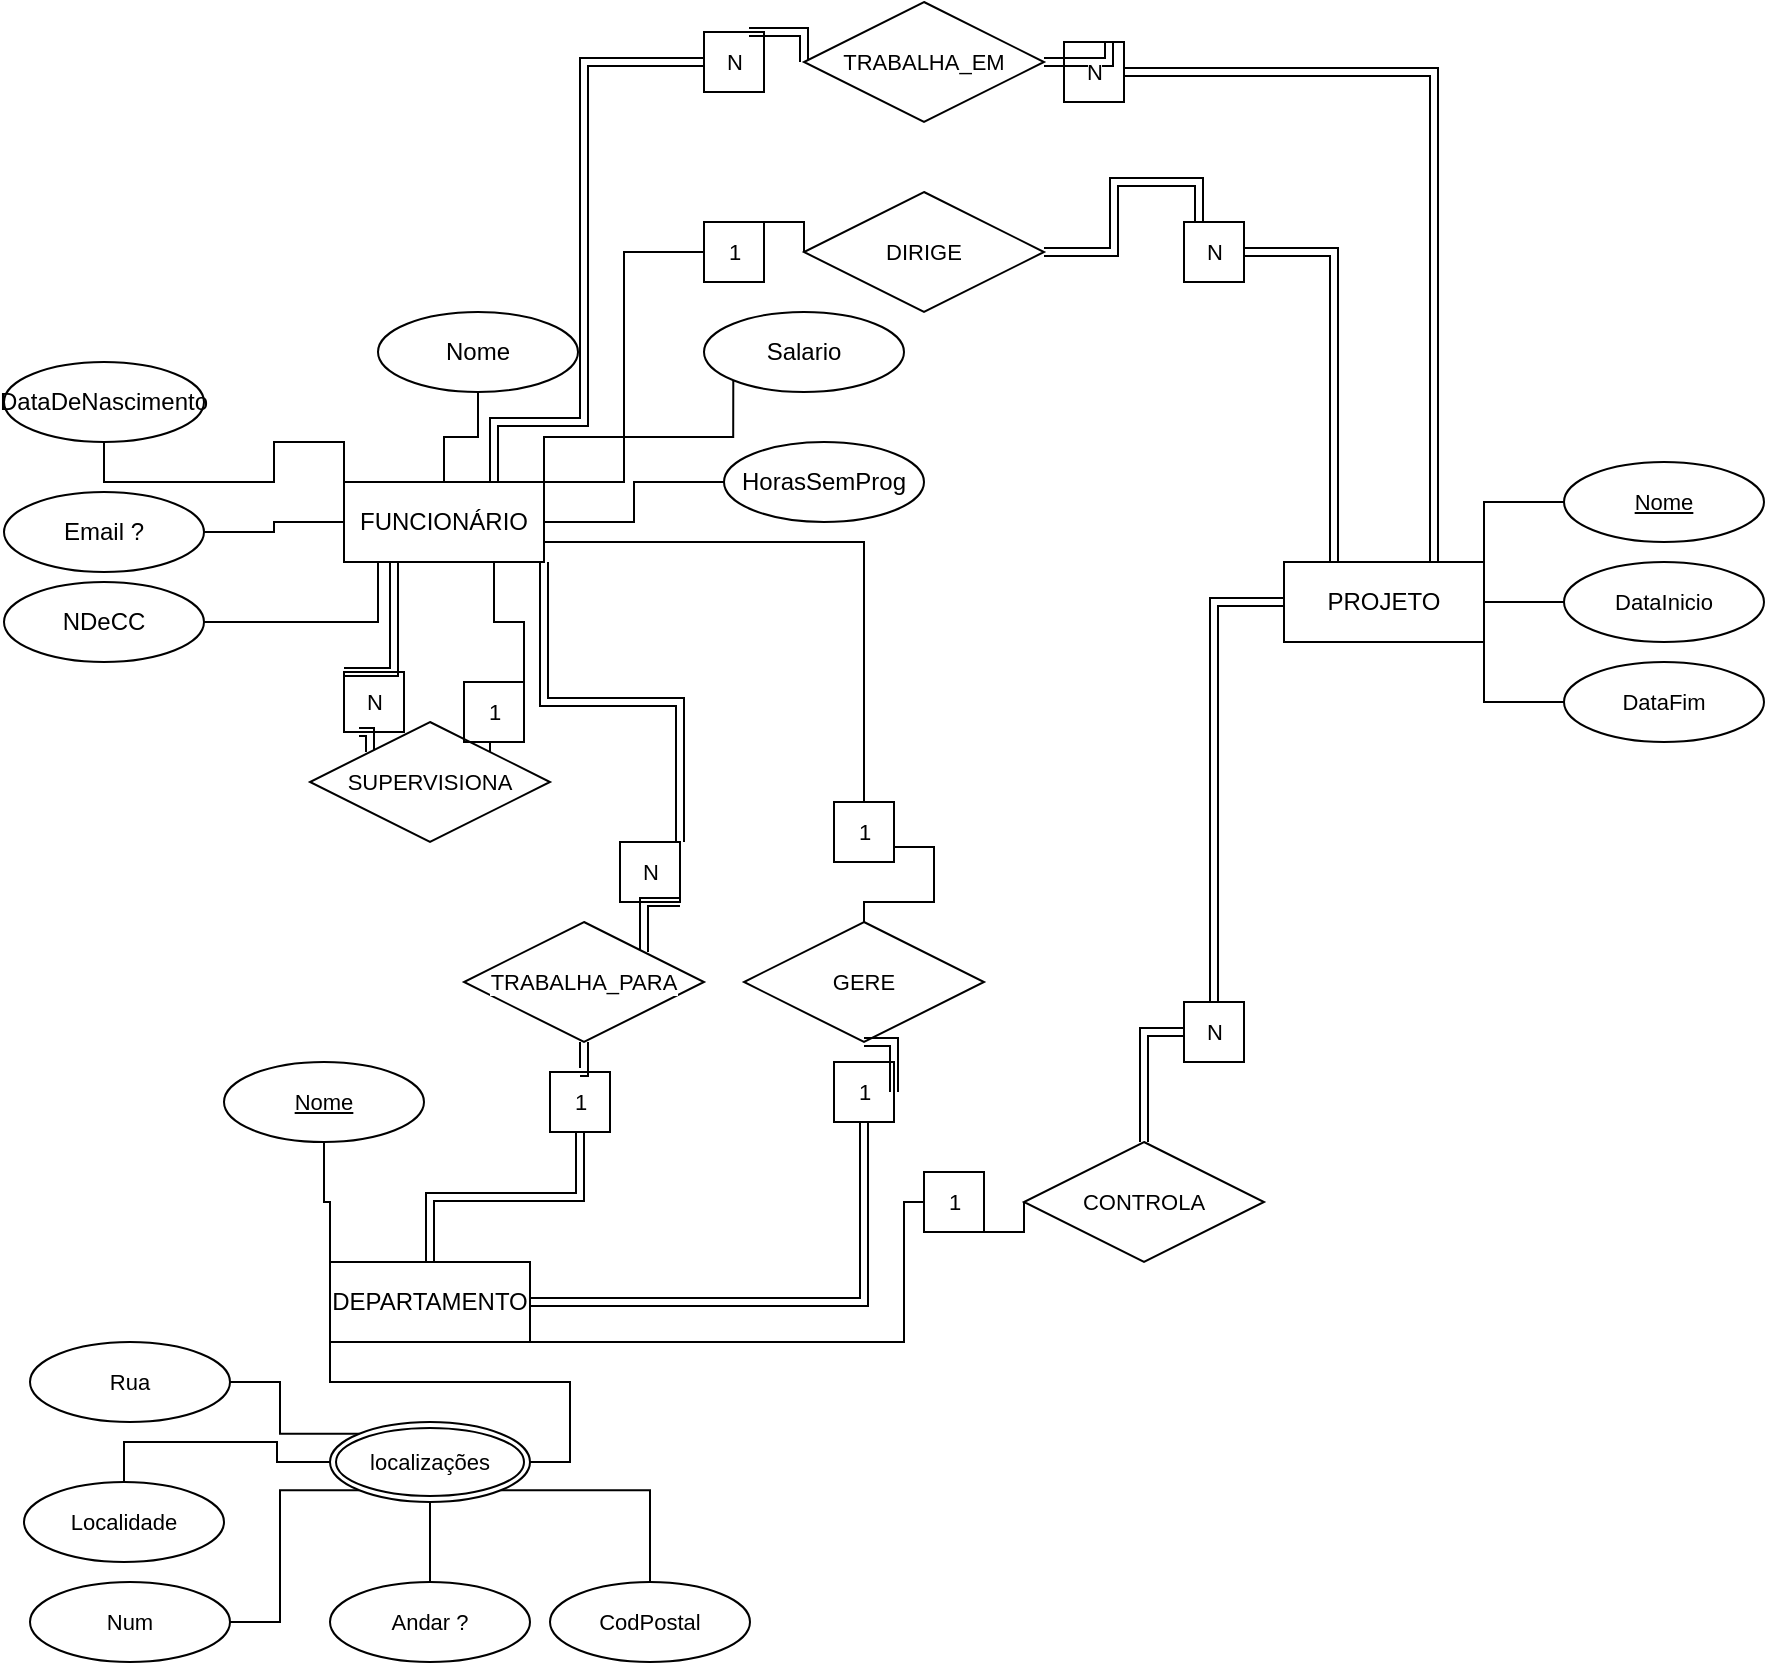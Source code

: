 <mxfile version="28.2.3">
  <diagram name="Página-1" id="4Aony1vFtUEJ5NVZptp8">
    <mxGraphModel dx="2013" dy="1872" grid="1" gridSize="10" guides="1" tooltips="1" connect="1" arrows="1" fold="1" page="1" pageScale="1" pageWidth="827" pageHeight="1169" math="0" shadow="0">
      <root>
        <mxCell id="0" />
        <mxCell id="1" parent="0" />
        <mxCell id="Tm68IXBXo0wMLcD9ASqz-12" style="edgeStyle=orthogonalEdgeStyle;rounded=0;orthogonalLoop=1;jettySize=auto;html=1;exitX=0;exitY=1;exitDx=0;exitDy=0;entryX=1;entryY=0.5;entryDx=0;entryDy=0;endArrow=none;endFill=0;" parent="1" source="Tm68IXBXo0wMLcD9ASqz-1" target="Tm68IXBXo0wMLcD9ASqz-4" edge="1">
          <mxGeometry relative="1" as="geometry">
            <Array as="points">
              <mxPoint x="-363" y="-150" />
            </Array>
          </mxGeometry>
        </mxCell>
        <mxCell id="Tm68IXBXo0wMLcD9ASqz-13" style="edgeStyle=orthogonalEdgeStyle;rounded=0;orthogonalLoop=1;jettySize=auto;html=1;exitX=0;exitY=0.5;exitDx=0;exitDy=0;entryX=1;entryY=0.5;entryDx=0;entryDy=0;endArrow=none;endFill=0;" parent="1" source="Tm68IXBXo0wMLcD9ASqz-1" target="Tm68IXBXo0wMLcD9ASqz-5" edge="1">
          <mxGeometry relative="1" as="geometry" />
        </mxCell>
        <mxCell id="Tm68IXBXo0wMLcD9ASqz-14" style="edgeStyle=orthogonalEdgeStyle;rounded=0;orthogonalLoop=1;jettySize=auto;html=1;exitX=0;exitY=0;exitDx=0;exitDy=0;entryX=0.5;entryY=1;entryDx=0;entryDy=0;endArrow=none;endFill=0;" parent="1" source="Tm68IXBXo0wMLcD9ASqz-1" target="Tm68IXBXo0wMLcD9ASqz-7" edge="1">
          <mxGeometry relative="1" as="geometry" />
        </mxCell>
        <mxCell id="Tm68IXBXo0wMLcD9ASqz-15" style="edgeStyle=orthogonalEdgeStyle;rounded=0;orthogonalLoop=1;jettySize=auto;html=1;exitX=0.5;exitY=0;exitDx=0;exitDy=0;entryX=0.5;entryY=1;entryDx=0;entryDy=0;endArrow=none;endFill=0;" parent="1" source="Tm68IXBXo0wMLcD9ASqz-1" target="Tm68IXBXo0wMLcD9ASqz-6" edge="1">
          <mxGeometry relative="1" as="geometry" />
        </mxCell>
        <mxCell id="Tm68IXBXo0wMLcD9ASqz-16" style="edgeStyle=orthogonalEdgeStyle;rounded=0;orthogonalLoop=1;jettySize=auto;html=1;exitX=1;exitY=0;exitDx=0;exitDy=0;entryX=0;entryY=1;entryDx=0;entryDy=0;endArrow=none;endFill=0;" parent="1" source="Tm68IXBXo0wMLcD9ASqz-1" target="Tm68IXBXo0wMLcD9ASqz-8" edge="1">
          <mxGeometry relative="1" as="geometry" />
        </mxCell>
        <mxCell id="Tm68IXBXo0wMLcD9ASqz-67" style="edgeStyle=orthogonalEdgeStyle;shape=connector;rounded=0;orthogonalLoop=1;jettySize=auto;html=1;exitX=0.75;exitY=1;exitDx=0;exitDy=0;entryX=1;entryY=0;entryDx=0;entryDy=0;strokeColor=default;align=center;verticalAlign=middle;fontFamily=Helvetica;fontSize=11;fontColor=default;labelBackgroundColor=default;endArrow=none;endFill=0;" parent="1" source="Tm68IXBXo0wMLcD9ASqz-84" target="Tm68IXBXo0wMLcD9ASqz-65" edge="1">
          <mxGeometry relative="1" as="geometry" />
        </mxCell>
        <mxCell id="Tm68IXBXo0wMLcD9ASqz-70" style="edgeStyle=orthogonalEdgeStyle;shape=link;rounded=0;orthogonalLoop=1;jettySize=auto;html=1;exitX=0.25;exitY=1;exitDx=0;exitDy=0;entryX=0;entryY=0;entryDx=0;entryDy=0;strokeColor=default;align=center;verticalAlign=middle;fontFamily=Helvetica;fontSize=11;fontColor=default;labelBackgroundColor=default;endArrow=none;endFill=0;" parent="1" source="Tm68IXBXo0wMLcD9ASqz-83" target="Tm68IXBXo0wMLcD9ASqz-65" edge="1">
          <mxGeometry relative="1" as="geometry" />
        </mxCell>
        <mxCell id="Tm68IXBXo0wMLcD9ASqz-72" style="edgeStyle=orthogonalEdgeStyle;shape=link;rounded=0;orthogonalLoop=1;jettySize=auto;html=1;exitX=1;exitY=1;exitDx=0;exitDy=0;entryX=1;entryY=0;entryDx=0;entryDy=0;strokeColor=default;align=center;verticalAlign=middle;fontFamily=Helvetica;fontSize=11;fontColor=default;labelBackgroundColor=default;endArrow=none;endFill=0;" parent="1" source="i7obDoPKxP2swXrJQPVg-1" target="Tm68IXBXo0wMLcD9ASqz-71" edge="1">
          <mxGeometry relative="1" as="geometry" />
        </mxCell>
        <mxCell id="Tm68IXBXo0wMLcD9ASqz-75" style="edgeStyle=orthogonalEdgeStyle;rounded=0;orthogonalLoop=1;jettySize=auto;html=1;exitX=1;exitY=0.75;exitDx=0;exitDy=0;entryX=0.5;entryY=0;entryDx=0;entryDy=0;strokeColor=default;align=center;verticalAlign=middle;fontFamily=Helvetica;fontSize=11;fontColor=default;labelBackgroundColor=default;endArrow=none;endFill=0;" parent="1" source="i7obDoPKxP2swXrJQPVg-3" target="Tm68IXBXo0wMLcD9ASqz-74" edge="1">
          <mxGeometry relative="1" as="geometry" />
        </mxCell>
        <mxCell id="i7obDoPKxP2swXrJQPVg-15" style="edgeStyle=orthogonalEdgeStyle;rounded=0;orthogonalLoop=1;jettySize=auto;html=1;exitX=0.75;exitY=0;exitDx=0;exitDy=0;entryX=0;entryY=0.5;entryDx=0;entryDy=0;endArrow=none;endFill=0;" edge="1" parent="1" source="i7obDoPKxP2swXrJQPVg-17" target="Tm68IXBXo0wMLcD9ASqz-78">
          <mxGeometry relative="1" as="geometry">
            <Array as="points" />
          </mxGeometry>
        </mxCell>
        <mxCell id="i7obDoPKxP2swXrJQPVg-22" style="edgeStyle=orthogonalEdgeStyle;shape=link;rounded=0;orthogonalLoop=1;jettySize=auto;html=1;exitX=0.75;exitY=0;exitDx=0;exitDy=0;entryX=0;entryY=0.5;entryDx=0;entryDy=0;strokeColor=default;align=center;verticalAlign=middle;fontFamily=Helvetica;fontSize=11;fontColor=default;labelBackgroundColor=default;endArrow=none;endFill=0;" edge="1" parent="1" source="i7obDoPKxP2swXrJQPVg-24" target="i7obDoPKxP2swXrJQPVg-21">
          <mxGeometry relative="1" as="geometry">
            <Array as="points">
              <mxPoint x="-150" y="-445" />
            </Array>
          </mxGeometry>
        </mxCell>
        <mxCell id="Tm68IXBXo0wMLcD9ASqz-1" value="FUNCIONÁRIO" style="whiteSpace=wrap;html=1;align=center;" parent="1" vertex="1">
          <mxGeometry x="-380" y="-220" width="100" height="40" as="geometry" />
        </mxCell>
        <mxCell id="Tm68IXBXo0wMLcD9ASqz-20" style="edgeStyle=orthogonalEdgeStyle;shape=connector;rounded=0;orthogonalLoop=1;jettySize=auto;html=1;exitX=0;exitY=0;exitDx=0;exitDy=0;entryX=0.5;entryY=1;entryDx=0;entryDy=0;strokeColor=default;align=center;verticalAlign=middle;fontFamily=Helvetica;fontSize=11;fontColor=default;labelBackgroundColor=default;endArrow=none;endFill=0;" parent="1" source="Tm68IXBXo0wMLcD9ASqz-2" target="Tm68IXBXo0wMLcD9ASqz-18" edge="1">
          <mxGeometry relative="1" as="geometry" />
        </mxCell>
        <mxCell id="Tm68IXBXo0wMLcD9ASqz-21" style="edgeStyle=orthogonalEdgeStyle;shape=connector;rounded=0;orthogonalLoop=1;jettySize=auto;html=1;exitX=0;exitY=1;exitDx=0;exitDy=0;entryX=1;entryY=0.5;entryDx=0;entryDy=0;strokeColor=default;align=center;verticalAlign=middle;fontFamily=Helvetica;fontSize=11;fontColor=default;labelBackgroundColor=default;endArrow=none;endFill=0;" parent="1" source="Tm68IXBXo0wMLcD9ASqz-2" target="Tm68IXBXo0wMLcD9ASqz-19" edge="1">
          <mxGeometry relative="1" as="geometry" />
        </mxCell>
        <mxCell id="Tm68IXBXo0wMLcD9ASqz-73" style="edgeStyle=orthogonalEdgeStyle;shape=link;rounded=0;orthogonalLoop=1;jettySize=auto;html=1;exitX=0.5;exitY=0;exitDx=0;exitDy=0;entryX=0.5;entryY=1;entryDx=0;entryDy=0;strokeColor=default;align=center;verticalAlign=middle;fontFamily=Helvetica;fontSize=11;fontColor=default;labelBackgroundColor=default;endArrow=none;endFill=0;" parent="1" source="i7obDoPKxP2swXrJQPVg-2" target="Tm68IXBXo0wMLcD9ASqz-71" edge="1">
          <mxGeometry relative="1" as="geometry" />
        </mxCell>
        <mxCell id="Tm68IXBXo0wMLcD9ASqz-80" style="edgeStyle=orthogonalEdgeStyle;shape=connector;rounded=0;orthogonalLoop=1;jettySize=auto;html=1;exitX=1;exitY=1;exitDx=0;exitDy=0;entryX=0;entryY=0.5;entryDx=0;entryDy=0;strokeColor=default;align=center;verticalAlign=middle;fontFamily=Helvetica;fontSize=11;fontColor=default;labelBackgroundColor=default;endArrow=none;endFill=0;" parent="1" source="i7obDoPKxP2swXrJQPVg-5" target="Tm68IXBXo0wMLcD9ASqz-77" edge="1">
          <mxGeometry relative="1" as="geometry">
            <Array as="points" />
          </mxGeometry>
        </mxCell>
        <mxCell id="Tm68IXBXo0wMLcD9ASqz-2" value="DEPARTAMENTO" style="whiteSpace=wrap;html=1;align=center;" parent="1" vertex="1">
          <mxGeometry x="-387" y="170" width="100" height="40" as="geometry" />
        </mxCell>
        <mxCell id="Tm68IXBXo0wMLcD9ASqz-25" style="edgeStyle=orthogonalEdgeStyle;shape=connector;rounded=0;orthogonalLoop=1;jettySize=auto;html=1;exitX=1;exitY=0.5;exitDx=0;exitDy=0;entryX=0;entryY=0.5;entryDx=0;entryDy=0;strokeColor=default;align=center;verticalAlign=middle;fontFamily=Helvetica;fontSize=11;fontColor=default;labelBackgroundColor=default;endArrow=none;endFill=0;" parent="1" source="Tm68IXBXo0wMLcD9ASqz-3" target="Tm68IXBXo0wMLcD9ASqz-23" edge="1">
          <mxGeometry relative="1" as="geometry" />
        </mxCell>
        <mxCell id="i7obDoPKxP2swXrJQPVg-16" style="edgeStyle=orthogonalEdgeStyle;rounded=0;orthogonalLoop=1;jettySize=auto;html=1;exitX=0.25;exitY=0;exitDx=0;exitDy=0;entryX=1;entryY=0.5;entryDx=0;entryDy=0;endArrow=none;endFill=0;shape=link;" edge="1" parent="1" source="i7obDoPKxP2swXrJQPVg-19" target="Tm68IXBXo0wMLcD9ASqz-78">
          <mxGeometry relative="1" as="geometry" />
        </mxCell>
        <mxCell id="Tm68IXBXo0wMLcD9ASqz-3" value="PROJETO" style="whiteSpace=wrap;html=1;align=center;" parent="1" vertex="1">
          <mxGeometry x="90" y="-180" width="100" height="40" as="geometry" />
        </mxCell>
        <mxCell id="Tm68IXBXo0wMLcD9ASqz-4" value="NDeCC" style="ellipse;whiteSpace=wrap;html=1;align=center;" parent="1" vertex="1">
          <mxGeometry x="-550" y="-170" width="100" height="40" as="geometry" />
        </mxCell>
        <mxCell id="Tm68IXBXo0wMLcD9ASqz-5" value="Email ?" style="ellipse;whiteSpace=wrap;html=1;align=center;" parent="1" vertex="1">
          <mxGeometry x="-550" y="-215" width="100" height="40" as="geometry" />
        </mxCell>
        <mxCell id="Tm68IXBXo0wMLcD9ASqz-6" value="Nome" style="ellipse;whiteSpace=wrap;html=1;align=center;" parent="1" vertex="1">
          <mxGeometry x="-363" y="-305" width="100" height="40" as="geometry" />
        </mxCell>
        <mxCell id="Tm68IXBXo0wMLcD9ASqz-7" value="DataDeNascimento" style="ellipse;whiteSpace=wrap;html=1;align=center;" parent="1" vertex="1">
          <mxGeometry x="-550" y="-280" width="100" height="40" as="geometry" />
        </mxCell>
        <mxCell id="Tm68IXBXo0wMLcD9ASqz-8" value="Salario" style="ellipse;whiteSpace=wrap;html=1;align=center;" parent="1" vertex="1">
          <mxGeometry x="-200" y="-305" width="100" height="40" as="geometry" />
        </mxCell>
        <mxCell id="Tm68IXBXo0wMLcD9ASqz-11" style="edgeStyle=orthogonalEdgeStyle;rounded=0;orthogonalLoop=1;jettySize=auto;html=1;exitX=0;exitY=0.5;exitDx=0;exitDy=0;entryX=1;entryY=0.5;entryDx=0;entryDy=0;endArrow=none;endFill=0;" parent="1" source="Tm68IXBXo0wMLcD9ASqz-10" target="Tm68IXBXo0wMLcD9ASqz-1" edge="1">
          <mxGeometry relative="1" as="geometry" />
        </mxCell>
        <mxCell id="Tm68IXBXo0wMLcD9ASqz-10" value="HorasSemProg" style="ellipse;whiteSpace=wrap;html=1;align=center;" parent="1" vertex="1">
          <mxGeometry x="-190" y="-240" width="100" height="40" as="geometry" />
        </mxCell>
        <mxCell id="Tm68IXBXo0wMLcD9ASqz-18" value="Nome" style="ellipse;whiteSpace=wrap;html=1;align=center;fontStyle=4;fontFamily=Helvetica;fontSize=11;fontColor=default;labelBackgroundColor=default;" parent="1" vertex="1">
          <mxGeometry x="-440" y="70" width="100" height="40" as="geometry" />
        </mxCell>
        <mxCell id="Tm68IXBXo0wMLcD9ASqz-36" style="edgeStyle=orthogonalEdgeStyle;shape=connector;rounded=0;orthogonalLoop=1;jettySize=auto;html=1;exitX=0.5;exitY=1;exitDx=0;exitDy=0;entryX=0.5;entryY=0;entryDx=0;entryDy=0;strokeColor=default;align=center;verticalAlign=middle;fontFamily=Helvetica;fontSize=11;fontColor=default;labelBackgroundColor=default;endArrow=none;endFill=0;" parent="1" source="Tm68IXBXo0wMLcD9ASqz-19" target="Tm68IXBXo0wMLcD9ASqz-35" edge="1">
          <mxGeometry relative="1" as="geometry" />
        </mxCell>
        <mxCell id="Tm68IXBXo0wMLcD9ASqz-37" style="edgeStyle=orthogonalEdgeStyle;shape=connector;rounded=0;orthogonalLoop=1;jettySize=auto;html=1;exitX=0;exitY=1;exitDx=0;exitDy=0;entryX=1;entryY=0.5;entryDx=0;entryDy=0;strokeColor=default;align=center;verticalAlign=middle;fontFamily=Helvetica;fontSize=11;fontColor=default;labelBackgroundColor=default;endArrow=none;endFill=0;" parent="1" source="Tm68IXBXo0wMLcD9ASqz-19" target="Tm68IXBXo0wMLcD9ASqz-34" edge="1">
          <mxGeometry relative="1" as="geometry" />
        </mxCell>
        <mxCell id="Tm68IXBXo0wMLcD9ASqz-38" style="edgeStyle=orthogonalEdgeStyle;shape=connector;rounded=0;orthogonalLoop=1;jettySize=auto;html=1;exitX=0;exitY=0.5;exitDx=0;exitDy=0;entryX=0.5;entryY=0;entryDx=0;entryDy=0;strokeColor=default;align=center;verticalAlign=middle;fontFamily=Helvetica;fontSize=11;fontColor=default;labelBackgroundColor=default;endArrow=none;endFill=0;" parent="1" source="Tm68IXBXo0wMLcD9ASqz-19" target="Tm68IXBXo0wMLcD9ASqz-33" edge="1">
          <mxGeometry relative="1" as="geometry" />
        </mxCell>
        <mxCell id="Tm68IXBXo0wMLcD9ASqz-64" style="edgeStyle=orthogonalEdgeStyle;shape=connector;rounded=0;orthogonalLoop=1;jettySize=auto;html=1;exitX=1;exitY=1;exitDx=0;exitDy=0;entryX=0.5;entryY=0;entryDx=0;entryDy=0;strokeColor=default;align=center;verticalAlign=middle;fontFamily=Helvetica;fontSize=11;fontColor=default;labelBackgroundColor=default;endArrow=none;endFill=0;" parent="1" source="Tm68IXBXo0wMLcD9ASqz-19" target="Tm68IXBXo0wMLcD9ASqz-63" edge="1">
          <mxGeometry relative="1" as="geometry" />
        </mxCell>
        <mxCell id="Tm68IXBXo0wMLcD9ASqz-19" value="localizações" style="ellipse;shape=doubleEllipse;margin=3;whiteSpace=wrap;html=1;align=center;fontFamily=Helvetica;fontSize=11;fontColor=default;labelBackgroundColor=default;" parent="1" vertex="1">
          <mxGeometry x="-387" y="250" width="100" height="40" as="geometry" />
        </mxCell>
        <mxCell id="Tm68IXBXo0wMLcD9ASqz-24" style="edgeStyle=orthogonalEdgeStyle;shape=connector;rounded=0;orthogonalLoop=1;jettySize=auto;html=1;exitX=0;exitY=0.5;exitDx=0;exitDy=0;entryX=1;entryY=0;entryDx=0;entryDy=0;strokeColor=default;align=center;verticalAlign=middle;fontFamily=Helvetica;fontSize=11;fontColor=default;labelBackgroundColor=default;endArrow=none;endFill=0;" parent="1" source="Tm68IXBXo0wMLcD9ASqz-22" target="Tm68IXBXo0wMLcD9ASqz-3" edge="1">
          <mxGeometry relative="1" as="geometry" />
        </mxCell>
        <mxCell id="Tm68IXBXo0wMLcD9ASqz-22" value="Nome" style="ellipse;whiteSpace=wrap;html=1;align=center;fontStyle=4;fontFamily=Helvetica;fontSize=11;fontColor=default;labelBackgroundColor=default;" parent="1" vertex="1">
          <mxGeometry x="230" y="-230" width="100" height="40" as="geometry" />
        </mxCell>
        <mxCell id="Tm68IXBXo0wMLcD9ASqz-23" value="DataInicio" style="ellipse;whiteSpace=wrap;html=1;align=center;fontFamily=Helvetica;fontSize=11;fontColor=default;labelBackgroundColor=default;" parent="1" vertex="1">
          <mxGeometry x="230" y="-180" width="100" height="40" as="geometry" />
        </mxCell>
        <mxCell id="Tm68IXBXo0wMLcD9ASqz-31" style="edgeStyle=orthogonalEdgeStyle;shape=connector;rounded=0;orthogonalLoop=1;jettySize=auto;html=1;exitX=0;exitY=0.5;exitDx=0;exitDy=0;entryX=1;entryY=1;entryDx=0;entryDy=0;strokeColor=default;align=center;verticalAlign=middle;fontFamily=Helvetica;fontSize=11;fontColor=default;labelBackgroundColor=default;endArrow=none;endFill=0;" parent="1" source="Tm68IXBXo0wMLcD9ASqz-30" target="Tm68IXBXo0wMLcD9ASqz-3" edge="1">
          <mxGeometry relative="1" as="geometry" />
        </mxCell>
        <mxCell id="Tm68IXBXo0wMLcD9ASqz-30" value="DataFim" style="ellipse;whiteSpace=wrap;html=1;align=center;fontFamily=Helvetica;fontSize=11;fontColor=default;labelBackgroundColor=default;" parent="1" vertex="1">
          <mxGeometry x="230" y="-130" width="100" height="40" as="geometry" />
        </mxCell>
        <mxCell id="Tm68IXBXo0wMLcD9ASqz-39" style="edgeStyle=orthogonalEdgeStyle;shape=connector;rounded=0;orthogonalLoop=1;jettySize=auto;html=1;exitX=1;exitY=0.5;exitDx=0;exitDy=0;entryX=0;entryY=0;entryDx=0;entryDy=0;strokeColor=default;align=center;verticalAlign=middle;fontFamily=Helvetica;fontSize=11;fontColor=default;labelBackgroundColor=default;endArrow=none;endFill=0;" parent="1" source="Tm68IXBXo0wMLcD9ASqz-32" target="Tm68IXBXo0wMLcD9ASqz-19" edge="1">
          <mxGeometry relative="1" as="geometry" />
        </mxCell>
        <mxCell id="Tm68IXBXo0wMLcD9ASqz-32" value="Rua" style="ellipse;whiteSpace=wrap;html=1;align=center;fontFamily=Helvetica;fontSize=11;fontColor=default;labelBackgroundColor=default;" parent="1" vertex="1">
          <mxGeometry x="-537" y="210" width="100" height="40" as="geometry" />
        </mxCell>
        <mxCell id="Tm68IXBXo0wMLcD9ASqz-33" value="Localidade" style="ellipse;whiteSpace=wrap;html=1;align=center;fontFamily=Helvetica;fontSize=11;fontColor=default;labelBackgroundColor=default;" parent="1" vertex="1">
          <mxGeometry x="-540" y="280" width="100" height="40" as="geometry" />
        </mxCell>
        <mxCell id="Tm68IXBXo0wMLcD9ASqz-34" value="Num" style="ellipse;whiteSpace=wrap;html=1;align=center;fontFamily=Helvetica;fontSize=11;fontColor=default;labelBackgroundColor=default;" parent="1" vertex="1">
          <mxGeometry x="-537" y="330" width="100" height="40" as="geometry" />
        </mxCell>
        <mxCell id="Tm68IXBXo0wMLcD9ASqz-35" value="Andar ?" style="ellipse;whiteSpace=wrap;html=1;align=center;fontFamily=Helvetica;fontSize=11;fontColor=default;labelBackgroundColor=default;" parent="1" vertex="1">
          <mxGeometry x="-387" y="330" width="100" height="40" as="geometry" />
        </mxCell>
        <mxCell id="Tm68IXBXo0wMLcD9ASqz-63" value="CodPostal" style="ellipse;whiteSpace=wrap;html=1;align=center;fontFamily=Helvetica;fontSize=11;fontColor=default;labelBackgroundColor=default;" parent="1" vertex="1">
          <mxGeometry x="-277" y="330" width="100" height="40" as="geometry" />
        </mxCell>
        <mxCell id="Tm68IXBXo0wMLcD9ASqz-65" value="SUPERVISIONA" style="shape=rhombus;perimeter=rhombusPerimeter;whiteSpace=wrap;html=1;align=center;fontFamily=Helvetica;fontSize=11;fontColor=default;labelBackgroundColor=default;" parent="1" vertex="1">
          <mxGeometry x="-397" y="-100" width="120" height="60" as="geometry" />
        </mxCell>
        <mxCell id="Tm68IXBXo0wMLcD9ASqz-71" value="TRABALHA_PARA" style="shape=rhombus;perimeter=rhombusPerimeter;whiteSpace=wrap;html=1;align=center;fontFamily=Helvetica;fontSize=11;fontColor=default;labelBackgroundColor=default;" parent="1" vertex="1">
          <mxGeometry x="-320" width="120" height="60" as="geometry" />
        </mxCell>
        <mxCell id="Tm68IXBXo0wMLcD9ASqz-76" style="edgeStyle=orthogonalEdgeStyle;shape=link;rounded=0;orthogonalLoop=1;jettySize=auto;html=1;exitX=0.5;exitY=1;exitDx=0;exitDy=0;entryX=1;entryY=0.5;entryDx=0;entryDy=0;strokeColor=default;align=center;verticalAlign=middle;fontFamily=Helvetica;fontSize=11;fontColor=default;labelBackgroundColor=default;endArrow=none;endFill=0;" parent="1" source="i7obDoPKxP2swXrJQPVg-4" target="Tm68IXBXo0wMLcD9ASqz-2" edge="1">
          <mxGeometry relative="1" as="geometry" />
        </mxCell>
        <mxCell id="Tm68IXBXo0wMLcD9ASqz-74" value="GERE" style="shape=rhombus;perimeter=rhombusPerimeter;whiteSpace=wrap;html=1;align=center;fontFamily=Helvetica;fontSize=11;fontColor=default;labelBackgroundColor=default;" parent="1" vertex="1">
          <mxGeometry x="-180" width="120" height="60" as="geometry" />
        </mxCell>
        <mxCell id="Tm68IXBXo0wMLcD9ASqz-81" style="edgeStyle=orthogonalEdgeStyle;shape=link;rounded=0;orthogonalLoop=1;jettySize=auto;html=1;exitX=0.5;exitY=0;exitDx=0;exitDy=0;entryX=0;entryY=0.5;entryDx=0;entryDy=0;strokeColor=default;align=center;verticalAlign=middle;fontFamily=Helvetica;fontSize=11;fontColor=default;labelBackgroundColor=default;endArrow=none;endFill=0;width=4;" parent="1" source="i7obDoPKxP2swXrJQPVg-6" target="Tm68IXBXo0wMLcD9ASqz-3" edge="1">
          <mxGeometry relative="1" as="geometry" />
        </mxCell>
        <mxCell id="Tm68IXBXo0wMLcD9ASqz-77" value="CONTROLA" style="shape=rhombus;perimeter=rhombusPerimeter;whiteSpace=wrap;html=1;align=center;fontFamily=Helvetica;fontSize=11;fontColor=default;labelBackgroundColor=default;" parent="1" vertex="1">
          <mxGeometry x="-40" y="110" width="120" height="60" as="geometry" />
        </mxCell>
        <mxCell id="Tm68IXBXo0wMLcD9ASqz-78" value="DIRIGE" style="shape=rhombus;perimeter=rhombusPerimeter;whiteSpace=wrap;html=1;align=center;fontFamily=Helvetica;fontSize=11;fontColor=default;labelBackgroundColor=default;" parent="1" vertex="1">
          <mxGeometry x="-150" y="-365" width="120" height="60" as="geometry" />
        </mxCell>
        <mxCell id="i7obDoPKxP2swXrJQPVg-7" value="" style="edgeStyle=orthogonalEdgeStyle;shape=link;rounded=0;orthogonalLoop=1;jettySize=auto;html=1;exitX=0.5;exitY=0;exitDx=0;exitDy=0;entryX=0;entryY=0.5;entryDx=0;entryDy=0;strokeColor=default;align=center;verticalAlign=middle;fontFamily=Helvetica;fontSize=11;fontColor=default;labelBackgroundColor=default;endArrow=none;endFill=0;width=4;" edge="1" parent="1" source="Tm68IXBXo0wMLcD9ASqz-77" target="i7obDoPKxP2swXrJQPVg-6">
          <mxGeometry relative="1" as="geometry">
            <mxPoint x="20" y="110" as="sourcePoint" />
            <mxPoint x="90" y="-160" as="targetPoint" />
          </mxGeometry>
        </mxCell>
        <mxCell id="i7obDoPKxP2swXrJQPVg-6" value="N" style="text;html=1;align=center;verticalAlign=middle;resizable=0;points=[];autosize=1;strokeColor=default;fillColor=none;fontFamily=Helvetica;fontSize=11;fontColor=default;labelBackgroundColor=default;" vertex="1" parent="1">
          <mxGeometry x="40" y="40" width="30" height="30" as="geometry" />
        </mxCell>
        <mxCell id="i7obDoPKxP2swXrJQPVg-8" value="" style="edgeStyle=orthogonalEdgeStyle;shape=connector;rounded=0;orthogonalLoop=1;jettySize=auto;html=1;exitX=1;exitY=1;exitDx=0;exitDy=0;entryX=0;entryY=0.5;entryDx=0;entryDy=0;strokeColor=default;align=center;verticalAlign=middle;fontFamily=Helvetica;fontSize=11;fontColor=default;labelBackgroundColor=default;endArrow=none;endFill=0;" edge="1" parent="1" source="Tm68IXBXo0wMLcD9ASqz-2" target="i7obDoPKxP2swXrJQPVg-5">
          <mxGeometry relative="1" as="geometry">
            <Array as="points">
              <mxPoint x="-100" y="210" />
              <mxPoint x="-100" y="140" />
            </Array>
            <mxPoint x="-287" y="210" as="sourcePoint" />
            <mxPoint x="-40" y="140" as="targetPoint" />
          </mxGeometry>
        </mxCell>
        <mxCell id="i7obDoPKxP2swXrJQPVg-5" value="1" style="text;html=1;align=center;verticalAlign=middle;resizable=0;points=[];autosize=1;strokeColor=default;fillColor=none;fontFamily=Helvetica;fontSize=11;fontColor=default;labelBackgroundColor=default;" vertex="1" parent="1">
          <mxGeometry x="-90" y="125" width="30" height="30" as="geometry" />
        </mxCell>
        <mxCell id="i7obDoPKxP2swXrJQPVg-9" value="" style="edgeStyle=orthogonalEdgeStyle;shape=link;rounded=0;orthogonalLoop=1;jettySize=auto;html=1;exitX=0.5;exitY=1;exitDx=0;exitDy=0;entryX=1;entryY=0.5;entryDx=0;entryDy=0;strokeColor=default;align=center;verticalAlign=middle;fontFamily=Helvetica;fontSize=11;fontColor=default;labelBackgroundColor=default;endArrow=none;endFill=0;" edge="1" parent="1" source="Tm68IXBXo0wMLcD9ASqz-74" target="i7obDoPKxP2swXrJQPVg-4">
          <mxGeometry relative="1" as="geometry">
            <mxPoint x="-120" y="60" as="sourcePoint" />
            <mxPoint x="-287" y="190" as="targetPoint" />
          </mxGeometry>
        </mxCell>
        <mxCell id="i7obDoPKxP2swXrJQPVg-4" value="1" style="text;html=1;align=center;verticalAlign=middle;resizable=0;points=[];autosize=1;strokeColor=default;fillColor=none;fontFamily=Helvetica;fontSize=11;fontColor=default;labelBackgroundColor=default;" vertex="1" parent="1">
          <mxGeometry x="-135" y="70" width="30" height="30" as="geometry" />
        </mxCell>
        <mxCell id="i7obDoPKxP2swXrJQPVg-10" value="" style="edgeStyle=orthogonalEdgeStyle;rounded=0;orthogonalLoop=1;jettySize=auto;html=1;exitX=1;exitY=0.75;exitDx=0;exitDy=0;entryX=0.5;entryY=0;entryDx=0;entryDy=0;strokeColor=default;align=center;verticalAlign=middle;fontFamily=Helvetica;fontSize=11;fontColor=default;labelBackgroundColor=default;endArrow=none;endFill=0;" edge="1" parent="1" source="Tm68IXBXo0wMLcD9ASqz-1" target="i7obDoPKxP2swXrJQPVg-3">
          <mxGeometry relative="1" as="geometry">
            <mxPoint x="-263" y="-170" as="sourcePoint" />
            <mxPoint x="-120" as="targetPoint" />
          </mxGeometry>
        </mxCell>
        <mxCell id="i7obDoPKxP2swXrJQPVg-3" value="1" style="text;html=1;align=center;verticalAlign=middle;resizable=0;points=[];autosize=1;strokeColor=default;fillColor=none;fontFamily=Helvetica;fontSize=11;fontColor=default;labelBackgroundColor=default;" vertex="1" parent="1">
          <mxGeometry x="-135" y="-60" width="30" height="30" as="geometry" />
        </mxCell>
        <mxCell id="i7obDoPKxP2swXrJQPVg-11" value="" style="edgeStyle=orthogonalEdgeStyle;shape=link;rounded=0;orthogonalLoop=1;jettySize=auto;html=1;exitX=1;exitY=1;exitDx=0;exitDy=0;entryX=1;entryY=0;entryDx=0;entryDy=0;strokeColor=default;align=center;verticalAlign=middle;fontFamily=Helvetica;fontSize=11;fontColor=default;labelBackgroundColor=default;endArrow=none;endFill=0;" edge="1" parent="1" source="Tm68IXBXo0wMLcD9ASqz-1" target="i7obDoPKxP2swXrJQPVg-1">
          <mxGeometry relative="1" as="geometry">
            <mxPoint x="-263" y="-160" as="sourcePoint" />
            <mxPoint x="-230" y="15" as="targetPoint" />
          </mxGeometry>
        </mxCell>
        <mxCell id="i7obDoPKxP2swXrJQPVg-1" value="N" style="text;html=1;align=center;verticalAlign=middle;resizable=0;points=[];autosize=1;strokeColor=default;fillColor=none;fontFamily=Helvetica;fontSize=11;fontColor=default;labelBackgroundColor=default;" vertex="1" parent="1">
          <mxGeometry x="-242" y="-40" width="30" height="30" as="geometry" />
        </mxCell>
        <mxCell id="i7obDoPKxP2swXrJQPVg-12" value="" style="edgeStyle=orthogonalEdgeStyle;shape=link;rounded=0;orthogonalLoop=1;jettySize=auto;html=1;exitX=0.5;exitY=0;exitDx=0;exitDy=0;entryX=0.5;entryY=1;entryDx=0;entryDy=0;strokeColor=default;align=center;verticalAlign=middle;fontFamily=Helvetica;fontSize=11;fontColor=default;labelBackgroundColor=default;endArrow=none;endFill=0;" edge="1" parent="1" source="Tm68IXBXo0wMLcD9ASqz-2" target="i7obDoPKxP2swXrJQPVg-2">
          <mxGeometry relative="1" as="geometry">
            <mxPoint x="-337" y="170" as="sourcePoint" />
            <mxPoint x="-260" y="60" as="targetPoint" />
          </mxGeometry>
        </mxCell>
        <mxCell id="i7obDoPKxP2swXrJQPVg-2" value="1" style="text;html=1;align=center;verticalAlign=middle;resizable=0;points=[];autosize=1;strokeColor=default;fillColor=none;fontFamily=Helvetica;fontSize=11;fontColor=default;labelBackgroundColor=default;" vertex="1" parent="1">
          <mxGeometry x="-277" y="75" width="30" height="30" as="geometry" />
        </mxCell>
        <mxCell id="i7obDoPKxP2swXrJQPVg-13" value="" style="edgeStyle=orthogonalEdgeStyle;shape=connector;rounded=0;orthogonalLoop=1;jettySize=auto;html=1;exitX=0.75;exitY=1;exitDx=0;exitDy=0;entryX=1;entryY=0;entryDx=0;entryDy=0;strokeColor=default;align=center;verticalAlign=middle;fontFamily=Helvetica;fontSize=11;fontColor=default;labelBackgroundColor=default;endArrow=none;endFill=0;" edge="1" parent="1" source="Tm68IXBXo0wMLcD9ASqz-1" target="Tm68IXBXo0wMLcD9ASqz-84">
          <mxGeometry relative="1" as="geometry">
            <mxPoint x="-288" y="-160" as="sourcePoint" />
            <mxPoint x="-307" y="-85" as="targetPoint" />
          </mxGeometry>
        </mxCell>
        <mxCell id="Tm68IXBXo0wMLcD9ASqz-84" value="1" style="text;html=1;align=center;verticalAlign=middle;resizable=0;points=[];autosize=1;strokeColor=default;fillColor=none;fontFamily=Helvetica;fontSize=11;fontColor=default;labelBackgroundColor=default;" parent="1" vertex="1">
          <mxGeometry x="-320" y="-120" width="30" height="30" as="geometry" />
        </mxCell>
        <mxCell id="i7obDoPKxP2swXrJQPVg-14" value="" style="edgeStyle=orthogonalEdgeStyle;shape=link;rounded=0;orthogonalLoop=1;jettySize=auto;html=1;exitX=0.25;exitY=1;exitDx=0;exitDy=0;entryX=0;entryY=0;entryDx=0;entryDy=0;strokeColor=default;align=center;verticalAlign=middle;fontFamily=Helvetica;fontSize=11;fontColor=default;labelBackgroundColor=default;endArrow=none;endFill=0;" edge="1" parent="1" source="Tm68IXBXo0wMLcD9ASqz-1" target="Tm68IXBXo0wMLcD9ASqz-83">
          <mxGeometry relative="1" as="geometry">
            <mxPoint x="-338" y="-160" as="sourcePoint" />
            <mxPoint x="-367" y="-85" as="targetPoint" />
            <Array as="points">
              <mxPoint x="-355" y="-125" />
            </Array>
          </mxGeometry>
        </mxCell>
        <mxCell id="Tm68IXBXo0wMLcD9ASqz-83" value="N" style="text;html=1;align=center;verticalAlign=middle;resizable=0;points=[];autosize=1;strokeColor=default;fillColor=none;fontFamily=Helvetica;fontSize=11;fontColor=default;labelBackgroundColor=default;" parent="1" vertex="1">
          <mxGeometry x="-380" y="-125" width="30" height="30" as="geometry" />
        </mxCell>
        <mxCell id="i7obDoPKxP2swXrJQPVg-18" value="" style="edgeStyle=orthogonalEdgeStyle;rounded=0;orthogonalLoop=1;jettySize=auto;html=1;exitX=0.75;exitY=0;exitDx=0;exitDy=0;entryX=0;entryY=0.5;entryDx=0;entryDy=0;endArrow=none;endFill=0;" edge="1" parent="1" source="Tm68IXBXo0wMLcD9ASqz-1" target="i7obDoPKxP2swXrJQPVg-17">
          <mxGeometry relative="1" as="geometry">
            <mxPoint x="-288" y="-200" as="sourcePoint" />
            <mxPoint x="-150" y="-335" as="targetPoint" />
            <Array as="points">
              <mxPoint x="-240" y="-220" />
              <mxPoint x="-240" y="-335" />
            </Array>
          </mxGeometry>
        </mxCell>
        <mxCell id="i7obDoPKxP2swXrJQPVg-17" value="1" style="text;html=1;align=center;verticalAlign=middle;resizable=0;points=[];autosize=1;strokeColor=default;fillColor=none;fontFamily=Helvetica;fontSize=11;fontColor=default;labelBackgroundColor=default;" vertex="1" parent="1">
          <mxGeometry x="-200" y="-350" width="30" height="30" as="geometry" />
        </mxCell>
        <mxCell id="i7obDoPKxP2swXrJQPVg-20" value="" style="edgeStyle=orthogonalEdgeStyle;rounded=0;orthogonalLoop=1;jettySize=auto;html=1;exitX=0.25;exitY=0;exitDx=0;exitDy=0;entryX=1;entryY=0.5;entryDx=0;entryDy=0;endArrow=none;endFill=0;shape=link;" edge="1" parent="1" source="Tm68IXBXo0wMLcD9ASqz-3" target="i7obDoPKxP2swXrJQPVg-19">
          <mxGeometry relative="1" as="geometry">
            <mxPoint x="115" y="-180" as="sourcePoint" />
            <mxPoint x="-30" y="-335" as="targetPoint" />
          </mxGeometry>
        </mxCell>
        <mxCell id="i7obDoPKxP2swXrJQPVg-19" value="N" style="text;html=1;align=center;verticalAlign=middle;resizable=0;points=[];autosize=1;strokeColor=default;fillColor=none;fontFamily=Helvetica;fontSize=11;fontColor=default;labelBackgroundColor=default;" vertex="1" parent="1">
          <mxGeometry x="40" y="-350" width="30" height="30" as="geometry" />
        </mxCell>
        <mxCell id="i7obDoPKxP2swXrJQPVg-23" style="edgeStyle=orthogonalEdgeStyle;shape=link;rounded=0;orthogonalLoop=1;jettySize=auto;html=1;exitX=1;exitY=0.5;exitDx=0;exitDy=0;entryX=0.75;entryY=0;entryDx=0;entryDy=0;strokeColor=default;align=center;verticalAlign=middle;fontFamily=Helvetica;fontSize=11;fontColor=default;labelBackgroundColor=default;endArrow=none;endFill=0;" edge="1" parent="1" source="i7obDoPKxP2swXrJQPVg-28" target="Tm68IXBXo0wMLcD9ASqz-3">
          <mxGeometry relative="1" as="geometry" />
        </mxCell>
        <mxCell id="i7obDoPKxP2swXrJQPVg-21" value="TRABALHA_EM" style="shape=rhombus;perimeter=rhombusPerimeter;whiteSpace=wrap;html=1;align=center;fontFamily=Helvetica;fontSize=11;fontColor=default;labelBackgroundColor=default;" vertex="1" parent="1">
          <mxGeometry x="-150" y="-460" width="120" height="60" as="geometry" />
        </mxCell>
        <mxCell id="i7obDoPKxP2swXrJQPVg-25" value="" style="edgeStyle=orthogonalEdgeStyle;shape=link;rounded=0;orthogonalLoop=1;jettySize=auto;html=1;exitX=0.75;exitY=0;exitDx=0;exitDy=0;entryX=0;entryY=0.5;entryDx=0;entryDy=0;strokeColor=default;align=center;verticalAlign=middle;fontFamily=Helvetica;fontSize=11;fontColor=default;labelBackgroundColor=default;endArrow=none;endFill=0;" edge="1" parent="1" source="Tm68IXBXo0wMLcD9ASqz-1" target="i7obDoPKxP2swXrJQPVg-24">
          <mxGeometry relative="1" as="geometry">
            <mxPoint x="-288" y="-200" as="sourcePoint" />
            <mxPoint x="-150" y="-430" as="targetPoint" />
            <Array as="points">
              <mxPoint x="-305" y="-250" />
              <mxPoint x="-260" y="-250" />
              <mxPoint x="-260" y="-430" />
            </Array>
          </mxGeometry>
        </mxCell>
        <mxCell id="i7obDoPKxP2swXrJQPVg-24" value="N" style="text;html=1;align=center;verticalAlign=middle;resizable=0;points=[];autosize=1;strokeColor=default;fillColor=none;fontFamily=Helvetica;fontSize=11;fontColor=default;labelBackgroundColor=default;" vertex="1" parent="1">
          <mxGeometry x="-200" y="-445" width="30" height="30" as="geometry" />
        </mxCell>
        <mxCell id="i7obDoPKxP2swXrJQPVg-29" value="" style="edgeStyle=orthogonalEdgeStyle;shape=link;rounded=0;orthogonalLoop=1;jettySize=auto;html=1;exitX=1;exitY=0.5;exitDx=0;exitDy=0;entryX=0.75;entryY=0;entryDx=0;entryDy=0;strokeColor=default;align=center;verticalAlign=middle;fontFamily=Helvetica;fontSize=11;fontColor=default;labelBackgroundColor=default;endArrow=none;endFill=0;" edge="1" parent="1" source="i7obDoPKxP2swXrJQPVg-21" target="i7obDoPKxP2swXrJQPVg-28">
          <mxGeometry relative="1" as="geometry">
            <mxPoint x="-30" y="-430" as="sourcePoint" />
            <mxPoint x="165" y="-180" as="targetPoint" />
          </mxGeometry>
        </mxCell>
        <mxCell id="i7obDoPKxP2swXrJQPVg-28" value="N" style="text;html=1;align=center;verticalAlign=middle;resizable=0;points=[];autosize=1;strokeColor=default;fillColor=none;fontFamily=Helvetica;fontSize=11;fontColor=default;labelBackgroundColor=default;" vertex="1" parent="1">
          <mxGeometry x="-20" y="-440" width="30" height="30" as="geometry" />
        </mxCell>
      </root>
    </mxGraphModel>
  </diagram>
</mxfile>
